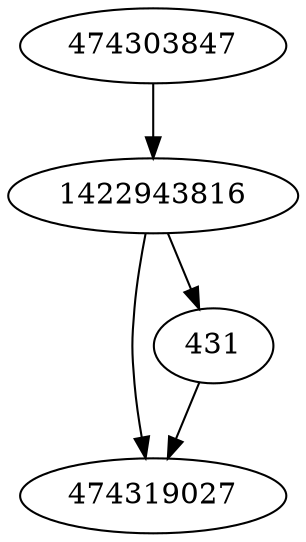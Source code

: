 strict digraph  {
1422943816;
474319027;
474303847;
431;
1422943816 -> 431;
1422943816 -> 474319027;
474303847 -> 1422943816;
431 -> 474319027;
}
